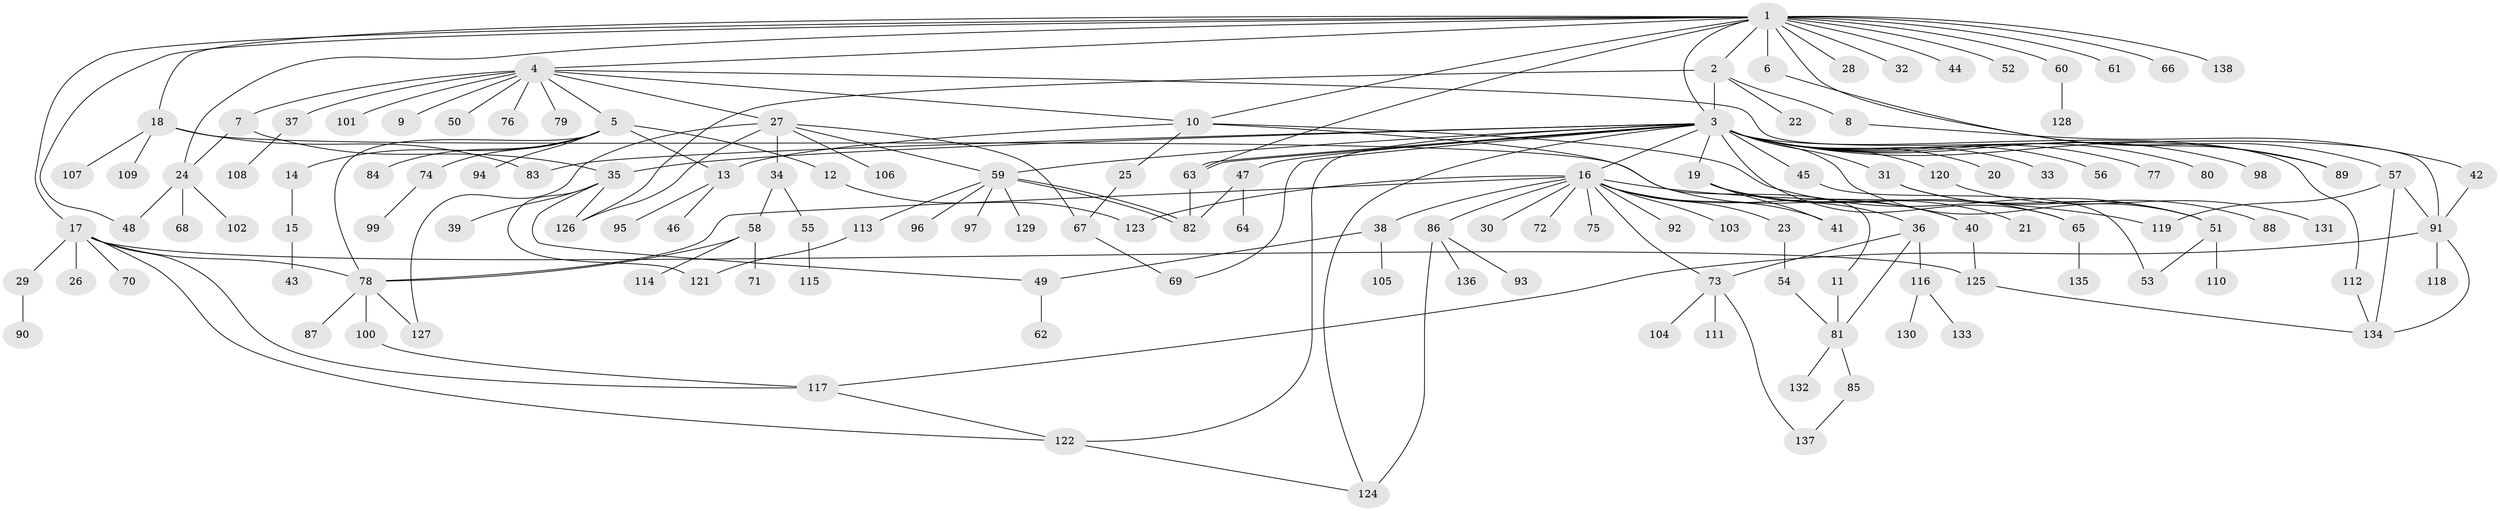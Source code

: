 // coarse degree distribution, {2: 0.15942028985507245, 1: 0.42028985507246375, 6: 0.07246376811594203, 4: 0.10144927536231885, 19: 0.014492753623188406, 3: 0.13043478260869565, 16: 0.014492753623188406, 13: 0.014492753623188406, 5: 0.043478260869565216, 10: 0.014492753623188406, 7: 0.014492753623188406}
// Generated by graph-tools (version 1.1) at 2025/36/03/04/25 23:36:39]
// undirected, 138 vertices, 185 edges
graph export_dot {
  node [color=gray90,style=filled];
  1;
  2;
  3;
  4;
  5;
  6;
  7;
  8;
  9;
  10;
  11;
  12;
  13;
  14;
  15;
  16;
  17;
  18;
  19;
  20;
  21;
  22;
  23;
  24;
  25;
  26;
  27;
  28;
  29;
  30;
  31;
  32;
  33;
  34;
  35;
  36;
  37;
  38;
  39;
  40;
  41;
  42;
  43;
  44;
  45;
  46;
  47;
  48;
  49;
  50;
  51;
  52;
  53;
  54;
  55;
  56;
  57;
  58;
  59;
  60;
  61;
  62;
  63;
  64;
  65;
  66;
  67;
  68;
  69;
  70;
  71;
  72;
  73;
  74;
  75;
  76;
  77;
  78;
  79;
  80;
  81;
  82;
  83;
  84;
  85;
  86;
  87;
  88;
  89;
  90;
  91;
  92;
  93;
  94;
  95;
  96;
  97;
  98;
  99;
  100;
  101;
  102;
  103;
  104;
  105;
  106;
  107;
  108;
  109;
  110;
  111;
  112;
  113;
  114;
  115;
  116;
  117;
  118;
  119;
  120;
  121;
  122;
  123;
  124;
  125;
  126;
  127;
  128;
  129;
  130;
  131;
  132;
  133;
  134;
  135;
  136;
  137;
  138;
  1 -- 2;
  1 -- 3;
  1 -- 4;
  1 -- 6;
  1 -- 10;
  1 -- 17;
  1 -- 18;
  1 -- 24;
  1 -- 28;
  1 -- 32;
  1 -- 44;
  1 -- 48;
  1 -- 52;
  1 -- 60;
  1 -- 61;
  1 -- 63;
  1 -- 66;
  1 -- 89;
  1 -- 138;
  2 -- 3;
  2 -- 8;
  2 -- 22;
  2 -- 126;
  3 -- 16;
  3 -- 19;
  3 -- 20;
  3 -- 31;
  3 -- 33;
  3 -- 35;
  3 -- 45;
  3 -- 47;
  3 -- 51;
  3 -- 56;
  3 -- 59;
  3 -- 63;
  3 -- 63;
  3 -- 65;
  3 -- 69;
  3 -- 77;
  3 -- 80;
  3 -- 83;
  3 -- 89;
  3 -- 98;
  3 -- 112;
  3 -- 120;
  3 -- 122;
  3 -- 124;
  4 -- 5;
  4 -- 7;
  4 -- 9;
  4 -- 10;
  4 -- 27;
  4 -- 37;
  4 -- 50;
  4 -- 76;
  4 -- 79;
  4 -- 91;
  4 -- 101;
  5 -- 12;
  5 -- 13;
  5 -- 14;
  5 -- 74;
  5 -- 78;
  5 -- 84;
  5 -- 94;
  6 -- 57;
  7 -- 24;
  7 -- 35;
  8 -- 42;
  10 -- 11;
  10 -- 13;
  10 -- 25;
  10 -- 51;
  11 -- 81;
  12 -- 123;
  13 -- 46;
  13 -- 95;
  14 -- 15;
  15 -- 43;
  16 -- 23;
  16 -- 30;
  16 -- 38;
  16 -- 40;
  16 -- 41;
  16 -- 72;
  16 -- 73;
  16 -- 75;
  16 -- 78;
  16 -- 86;
  16 -- 92;
  16 -- 103;
  16 -- 119;
  16 -- 123;
  17 -- 26;
  17 -- 29;
  17 -- 70;
  17 -- 78;
  17 -- 117;
  17 -- 122;
  17 -- 125;
  18 -- 40;
  18 -- 83;
  18 -- 107;
  18 -- 109;
  19 -- 21;
  19 -- 36;
  19 -- 41;
  19 -- 65;
  23 -- 54;
  24 -- 48;
  24 -- 68;
  24 -- 102;
  25 -- 67;
  27 -- 34;
  27 -- 59;
  27 -- 67;
  27 -- 106;
  27 -- 126;
  27 -- 127;
  29 -- 90;
  31 -- 51;
  31 -- 88;
  34 -- 55;
  34 -- 58;
  35 -- 39;
  35 -- 49;
  35 -- 121;
  35 -- 126;
  36 -- 73;
  36 -- 81;
  36 -- 116;
  37 -- 108;
  38 -- 49;
  38 -- 105;
  40 -- 125;
  42 -- 91;
  45 -- 53;
  47 -- 64;
  47 -- 82;
  49 -- 62;
  51 -- 53;
  51 -- 110;
  54 -- 81;
  55 -- 115;
  57 -- 91;
  57 -- 119;
  57 -- 134;
  58 -- 71;
  58 -- 78;
  58 -- 114;
  59 -- 82;
  59 -- 82;
  59 -- 96;
  59 -- 97;
  59 -- 113;
  59 -- 129;
  60 -- 128;
  63 -- 82;
  65 -- 135;
  67 -- 69;
  73 -- 104;
  73 -- 111;
  73 -- 137;
  74 -- 99;
  78 -- 87;
  78 -- 100;
  78 -- 127;
  81 -- 85;
  81 -- 132;
  85 -- 137;
  86 -- 93;
  86 -- 124;
  86 -- 136;
  91 -- 117;
  91 -- 118;
  91 -- 134;
  100 -- 117;
  112 -- 134;
  113 -- 121;
  116 -- 130;
  116 -- 133;
  117 -- 122;
  120 -- 131;
  122 -- 124;
  125 -- 134;
}
